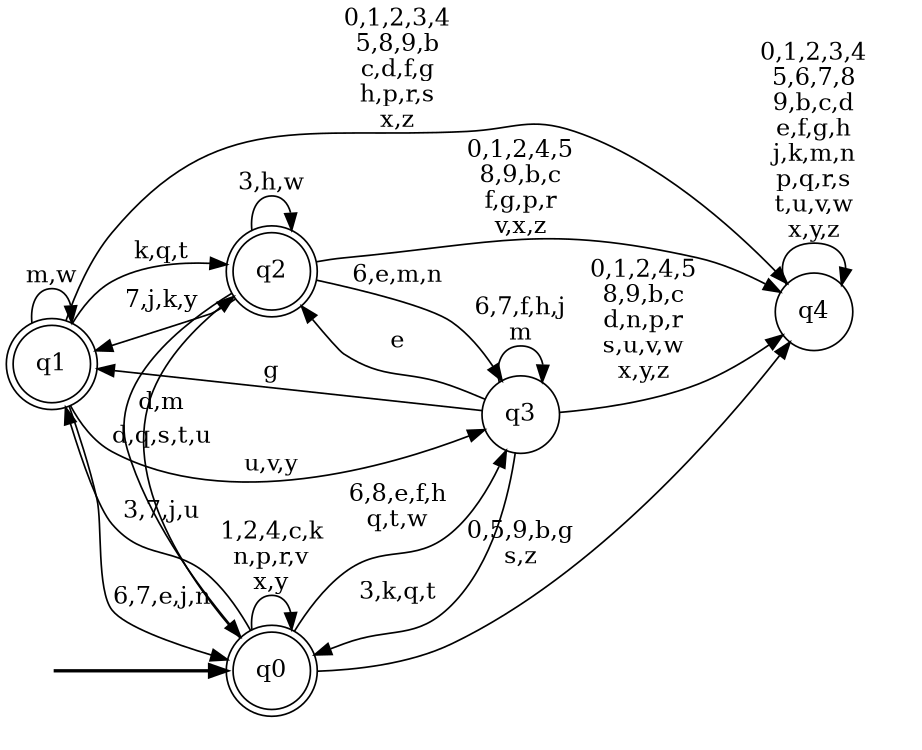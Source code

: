 digraph BlueStarA {
__start0 [style = invis, shape = none, label = "", width = 0, height = 0];

rankdir=LR;
size="8,5";

s0 [style="rounded,filled", color="black", fillcolor="white" shape="doublecircle", label="q0"];
s1 [style="rounded,filled", color="black", fillcolor="white" shape="doublecircle", label="q1"];
s2 [style="rounded,filled", color="black", fillcolor="white" shape="doublecircle", label="q2"];
s3 [style="filled", color="black", fillcolor="white" shape="circle", label="q3"];
s4 [style="filled", color="black", fillcolor="white" shape="circle", label="q4"];
subgraph cluster_main { 
	graph [pad=".75", ranksep="0.15", nodesep="0.15"];
	 style=invis; 
	__start0 -> s0 [penwidth=2];
}
s0 -> s0 [label="1,2,4,c,k\nn,p,r,v\nx,y"];
s0 -> s1 [label="3,7,j,u"];
s0 -> s2 [label="d,m"];
s0 -> s3 [label="6,8,e,f,h\nq,t,w"];
s0 -> s4 [label="0,5,9,b,g\ns,z"];
s1 -> s0 [label="6,7,e,j,n"];
s1 -> s1 [label="m,w"];
s1 -> s2 [label="k,q,t"];
s1 -> s3 [label="u,v,y"];
s1 -> s4 [label="0,1,2,3,4\n5,8,9,b\nc,d,f,g\nh,p,r,s\nx,z"];
s2 -> s0 [label="d,q,s,t,u"];
s2 -> s1 [label="7,j,k,y"];
s2 -> s2 [label="3,h,w"];
s2 -> s3 [label="6,e,m,n"];
s2 -> s4 [label="0,1,2,4,5\n8,9,b,c\nf,g,p,r\nv,x,z"];
s3 -> s0 [label="3,k,q,t"];
s3 -> s1 [label="g"];
s3 -> s2 [label="e"];
s3 -> s3 [label="6,7,f,h,j\nm"];
s3 -> s4 [label="0,1,2,4,5\n8,9,b,c\nd,n,p,r\ns,u,v,w\nx,y,z"];
s4 -> s4 [label="0,1,2,3,4\n5,6,7,8\n9,b,c,d\ne,f,g,h\nj,k,m,n\np,q,r,s\nt,u,v,w\nx,y,z"];

}